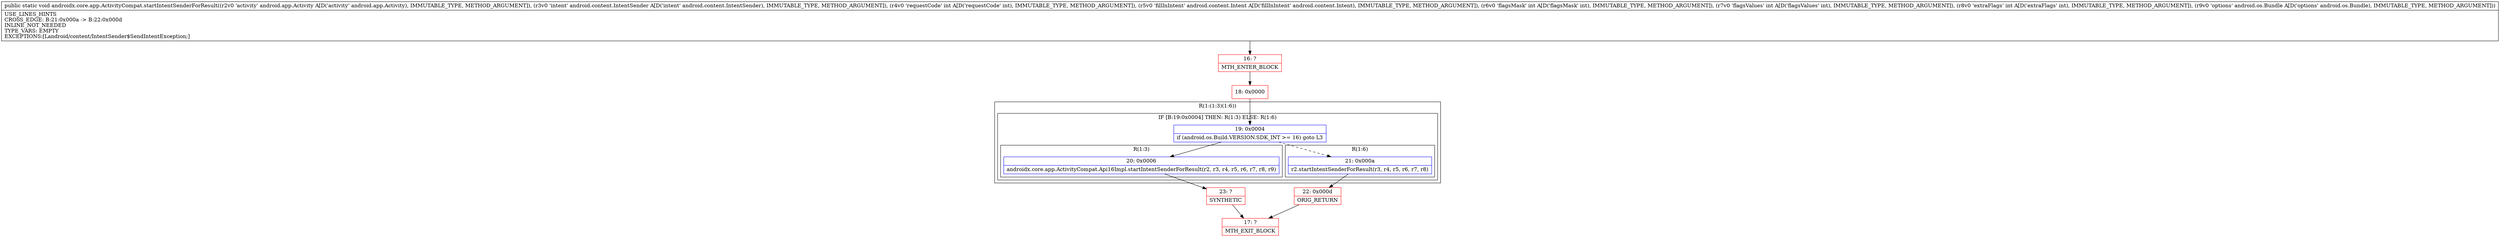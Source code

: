 digraph "CFG forandroidx.core.app.ActivityCompat.startIntentSenderForResult(Landroid\/app\/Activity;Landroid\/content\/IntentSender;ILandroid\/content\/Intent;IIILandroid\/os\/Bundle;)V" {
subgraph cluster_Region_1139013998 {
label = "R(1:(1:3)(1:6))";
node [shape=record,color=blue];
subgraph cluster_IfRegion_74876003 {
label = "IF [B:19:0x0004] THEN: R(1:3) ELSE: R(1:6)";
node [shape=record,color=blue];
Node_19 [shape=record,label="{19\:\ 0x0004|if (android.os.Build.VERSION.SDK_INT \>= 16) goto L3\l}"];
subgraph cluster_Region_1841727635 {
label = "R(1:3)";
node [shape=record,color=blue];
Node_20 [shape=record,label="{20\:\ 0x0006|androidx.core.app.ActivityCompat.Api16Impl.startIntentSenderForResult(r2, r3, r4, r5, r6, r7, r8, r9)\l}"];
}
subgraph cluster_Region_895373654 {
label = "R(1:6)";
node [shape=record,color=blue];
Node_21 [shape=record,label="{21\:\ 0x000a|r2.startIntentSenderForResult(r3, r4, r5, r6, r7, r8)\l}"];
}
}
}
Node_16 [shape=record,color=red,label="{16\:\ ?|MTH_ENTER_BLOCK\l}"];
Node_18 [shape=record,color=red,label="{18\:\ 0x0000}"];
Node_23 [shape=record,color=red,label="{23\:\ ?|SYNTHETIC\l}"];
Node_17 [shape=record,color=red,label="{17\:\ ?|MTH_EXIT_BLOCK\l}"];
Node_22 [shape=record,color=red,label="{22\:\ 0x000d|ORIG_RETURN\l}"];
MethodNode[shape=record,label="{public static void androidx.core.app.ActivityCompat.startIntentSenderForResult((r2v0 'activity' android.app.Activity A[D('activity' android.app.Activity), IMMUTABLE_TYPE, METHOD_ARGUMENT]), (r3v0 'intent' android.content.IntentSender A[D('intent' android.content.IntentSender), IMMUTABLE_TYPE, METHOD_ARGUMENT]), (r4v0 'requestCode' int A[D('requestCode' int), IMMUTABLE_TYPE, METHOD_ARGUMENT]), (r5v0 'fillInIntent' android.content.Intent A[D('fillInIntent' android.content.Intent), IMMUTABLE_TYPE, METHOD_ARGUMENT]), (r6v0 'flagsMask' int A[D('flagsMask' int), IMMUTABLE_TYPE, METHOD_ARGUMENT]), (r7v0 'flagsValues' int A[D('flagsValues' int), IMMUTABLE_TYPE, METHOD_ARGUMENT]), (r8v0 'extraFlags' int A[D('extraFlags' int), IMMUTABLE_TYPE, METHOD_ARGUMENT]), (r9v0 'options' android.os.Bundle A[D('options' android.os.Bundle), IMMUTABLE_TYPE, METHOD_ARGUMENT]))  | USE_LINES_HINTS\lCROSS_EDGE: B:21:0x000a \-\> B:22:0x000d\lINLINE_NOT_NEEDED\lTYPE_VARS: EMPTY\lEXCEPTIONS:[Landroid\/content\/IntentSender$SendIntentException;]\l}"];
MethodNode -> Node_16;Node_19 -> Node_20;
Node_19 -> Node_21[style=dashed];
Node_20 -> Node_23;
Node_21 -> Node_22;
Node_16 -> Node_18;
Node_18 -> Node_19;
Node_23 -> Node_17;
Node_22 -> Node_17;
}

